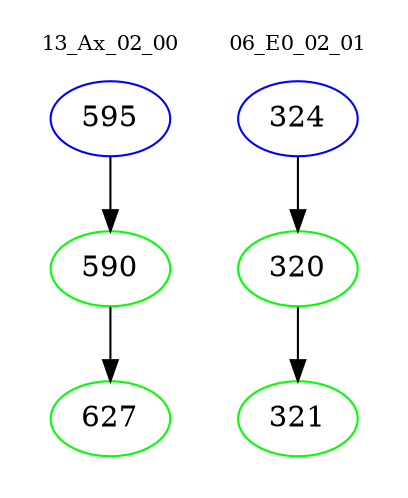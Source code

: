 digraph{
subgraph cluster_0 {
color = white
label = "13_Ax_02_00";
fontsize=10;
T0_595 [label="595", color="blue"]
T0_595 -> T0_590 [color="black"]
T0_590 [label="590", color="green"]
T0_590 -> T0_627 [color="black"]
T0_627 [label="627", color="green"]
}
subgraph cluster_1 {
color = white
label = "06_E0_02_01";
fontsize=10;
T1_324 [label="324", color="blue"]
T1_324 -> T1_320 [color="black"]
T1_320 [label="320", color="green"]
T1_320 -> T1_321 [color="black"]
T1_321 [label="321", color="green"]
}
}
